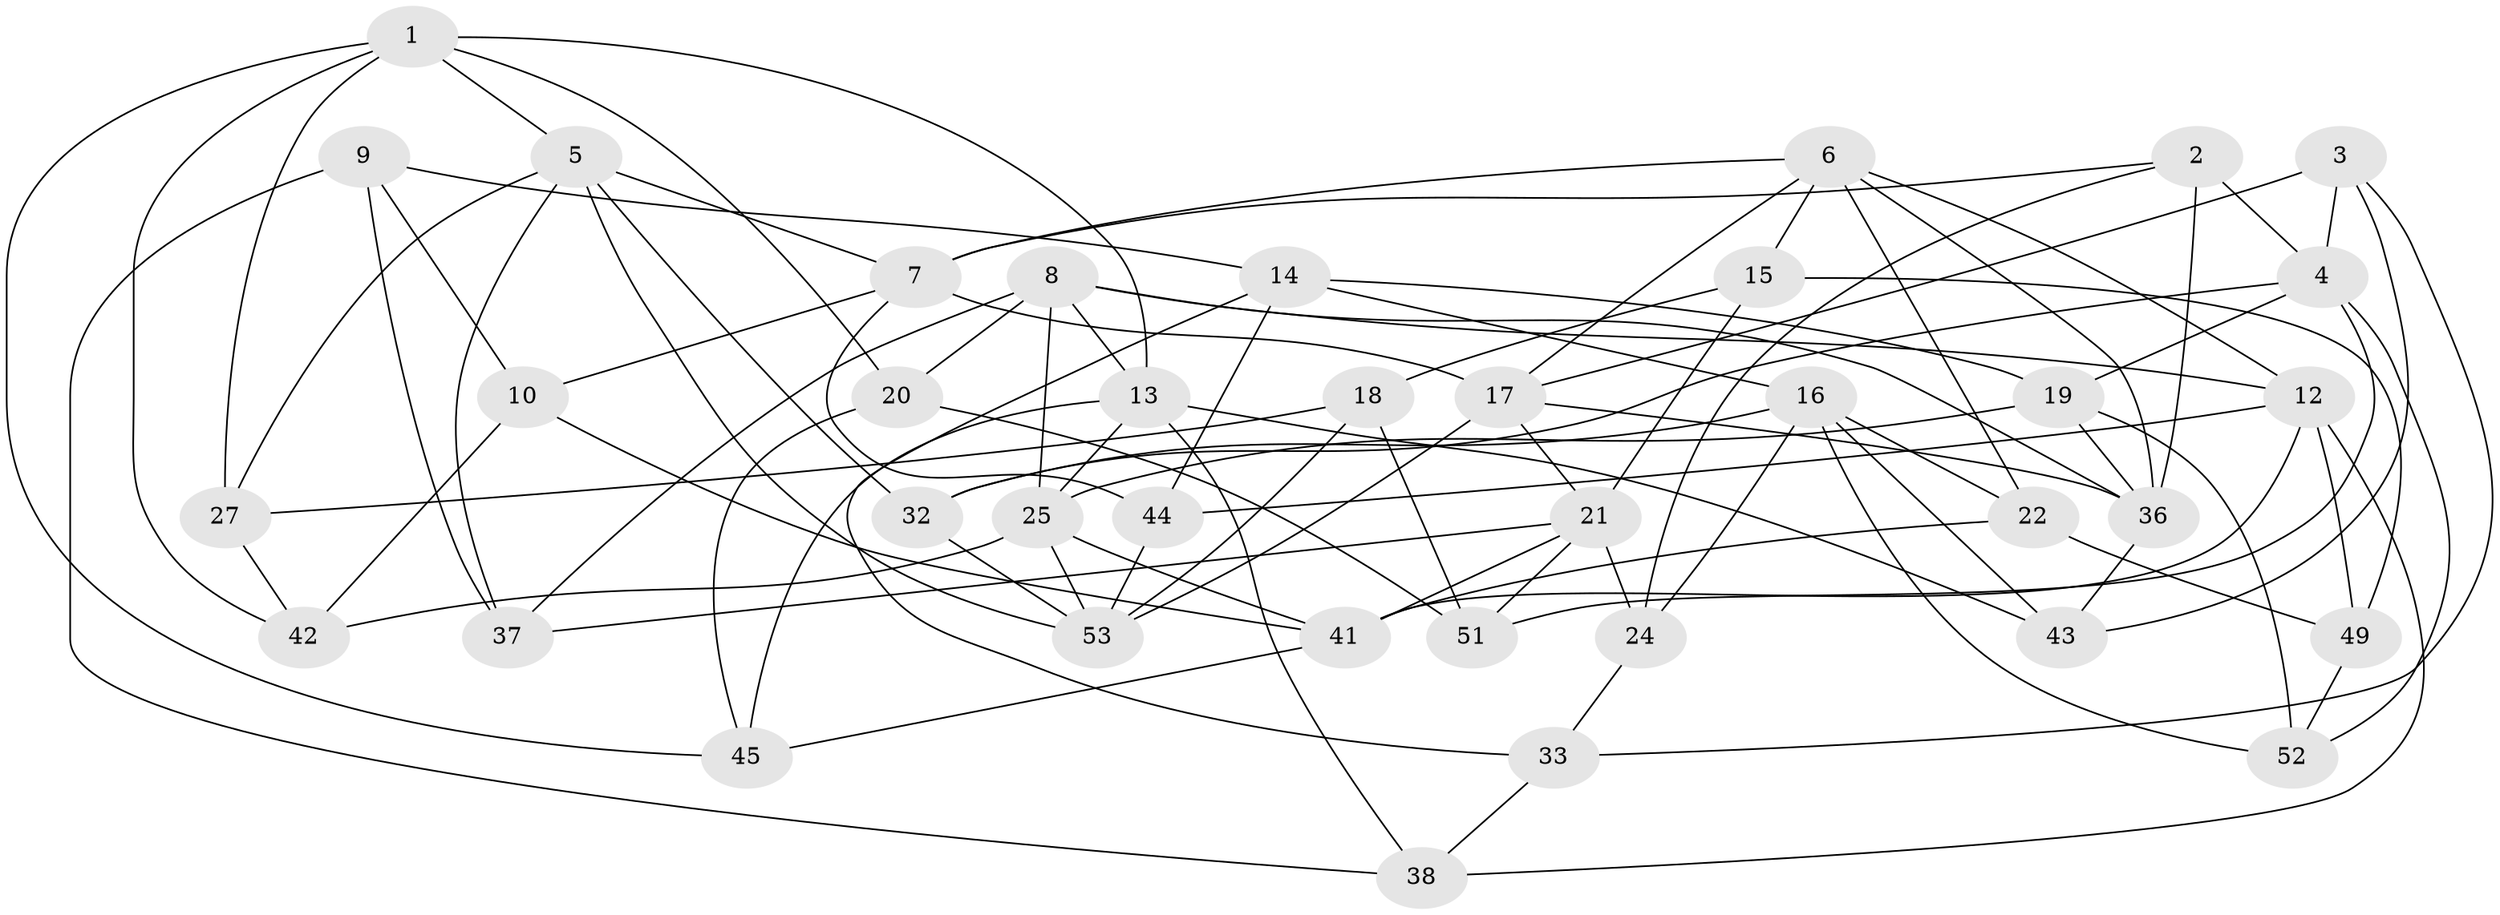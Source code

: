 // original degree distribution, {4: 1.0}
// Generated by graph-tools (version 1.1) at 2025/11/02/27/25 16:11:47]
// undirected, 38 vertices, 92 edges
graph export_dot {
graph [start="1"]
  node [color=gray90,style=filled];
  1 [super="+11"];
  2;
  3;
  4 [super="+34"];
  5 [super="+26"];
  6 [super="+23"];
  7 [super="+39"];
  8 [super="+40"];
  9;
  10;
  12 [super="+30"];
  13 [super="+54"];
  14 [super="+48"];
  15;
  16 [super="+47"];
  17 [super="+35"];
  18;
  19 [super="+29"];
  20;
  21 [super="+31"];
  22;
  24;
  25 [super="+28"];
  27;
  32;
  33;
  36 [super="+46"];
  37;
  38;
  41 [super="+50"];
  42;
  43;
  44;
  45;
  49;
  51;
  52;
  53 [super="+55"];
  1 -- 20;
  1 -- 5;
  1 -- 42;
  1 -- 27;
  1 -- 45;
  1 -- 13;
  2 -- 24;
  2 -- 4;
  2 -- 36;
  2 -- 7;
  3 -- 33;
  3 -- 4;
  3 -- 43;
  3 -- 17;
  4 -- 32;
  4 -- 51;
  4 -- 19;
  4 -- 52;
  5 -- 27;
  5 -- 32;
  5 -- 37;
  5 -- 7;
  5 -- 53;
  6 -- 15;
  6 -- 7;
  6 -- 12;
  6 -- 36;
  6 -- 22;
  6 -- 17;
  7 -- 17;
  7 -- 10;
  7 -- 44;
  8 -- 37;
  8 -- 12;
  8 -- 36;
  8 -- 25;
  8 -- 20;
  8 -- 13;
  9 -- 10;
  9 -- 38;
  9 -- 37;
  9 -- 14;
  10 -- 42;
  10 -- 41;
  12 -- 44;
  12 -- 41;
  12 -- 38;
  12 -- 49;
  13 -- 25;
  13 -- 43;
  13 -- 45;
  13 -- 38;
  14 -- 33;
  14 -- 16;
  14 -- 19 [weight=2];
  14 -- 44;
  15 -- 21;
  15 -- 18;
  15 -- 49;
  16 -- 22;
  16 -- 32;
  16 -- 52;
  16 -- 24;
  16 -- 43;
  17 -- 36;
  17 -- 53;
  17 -- 21;
  18 -- 51;
  18 -- 53;
  18 -- 27;
  19 -- 36;
  19 -- 25;
  19 -- 52;
  20 -- 51;
  20 -- 45;
  21 -- 24;
  21 -- 37;
  21 -- 51;
  21 -- 41;
  22 -- 49;
  22 -- 41;
  24 -- 33;
  25 -- 53;
  25 -- 42;
  25 -- 41;
  27 -- 42;
  32 -- 53;
  33 -- 38;
  36 -- 43;
  41 -- 45;
  44 -- 53;
  49 -- 52;
}

